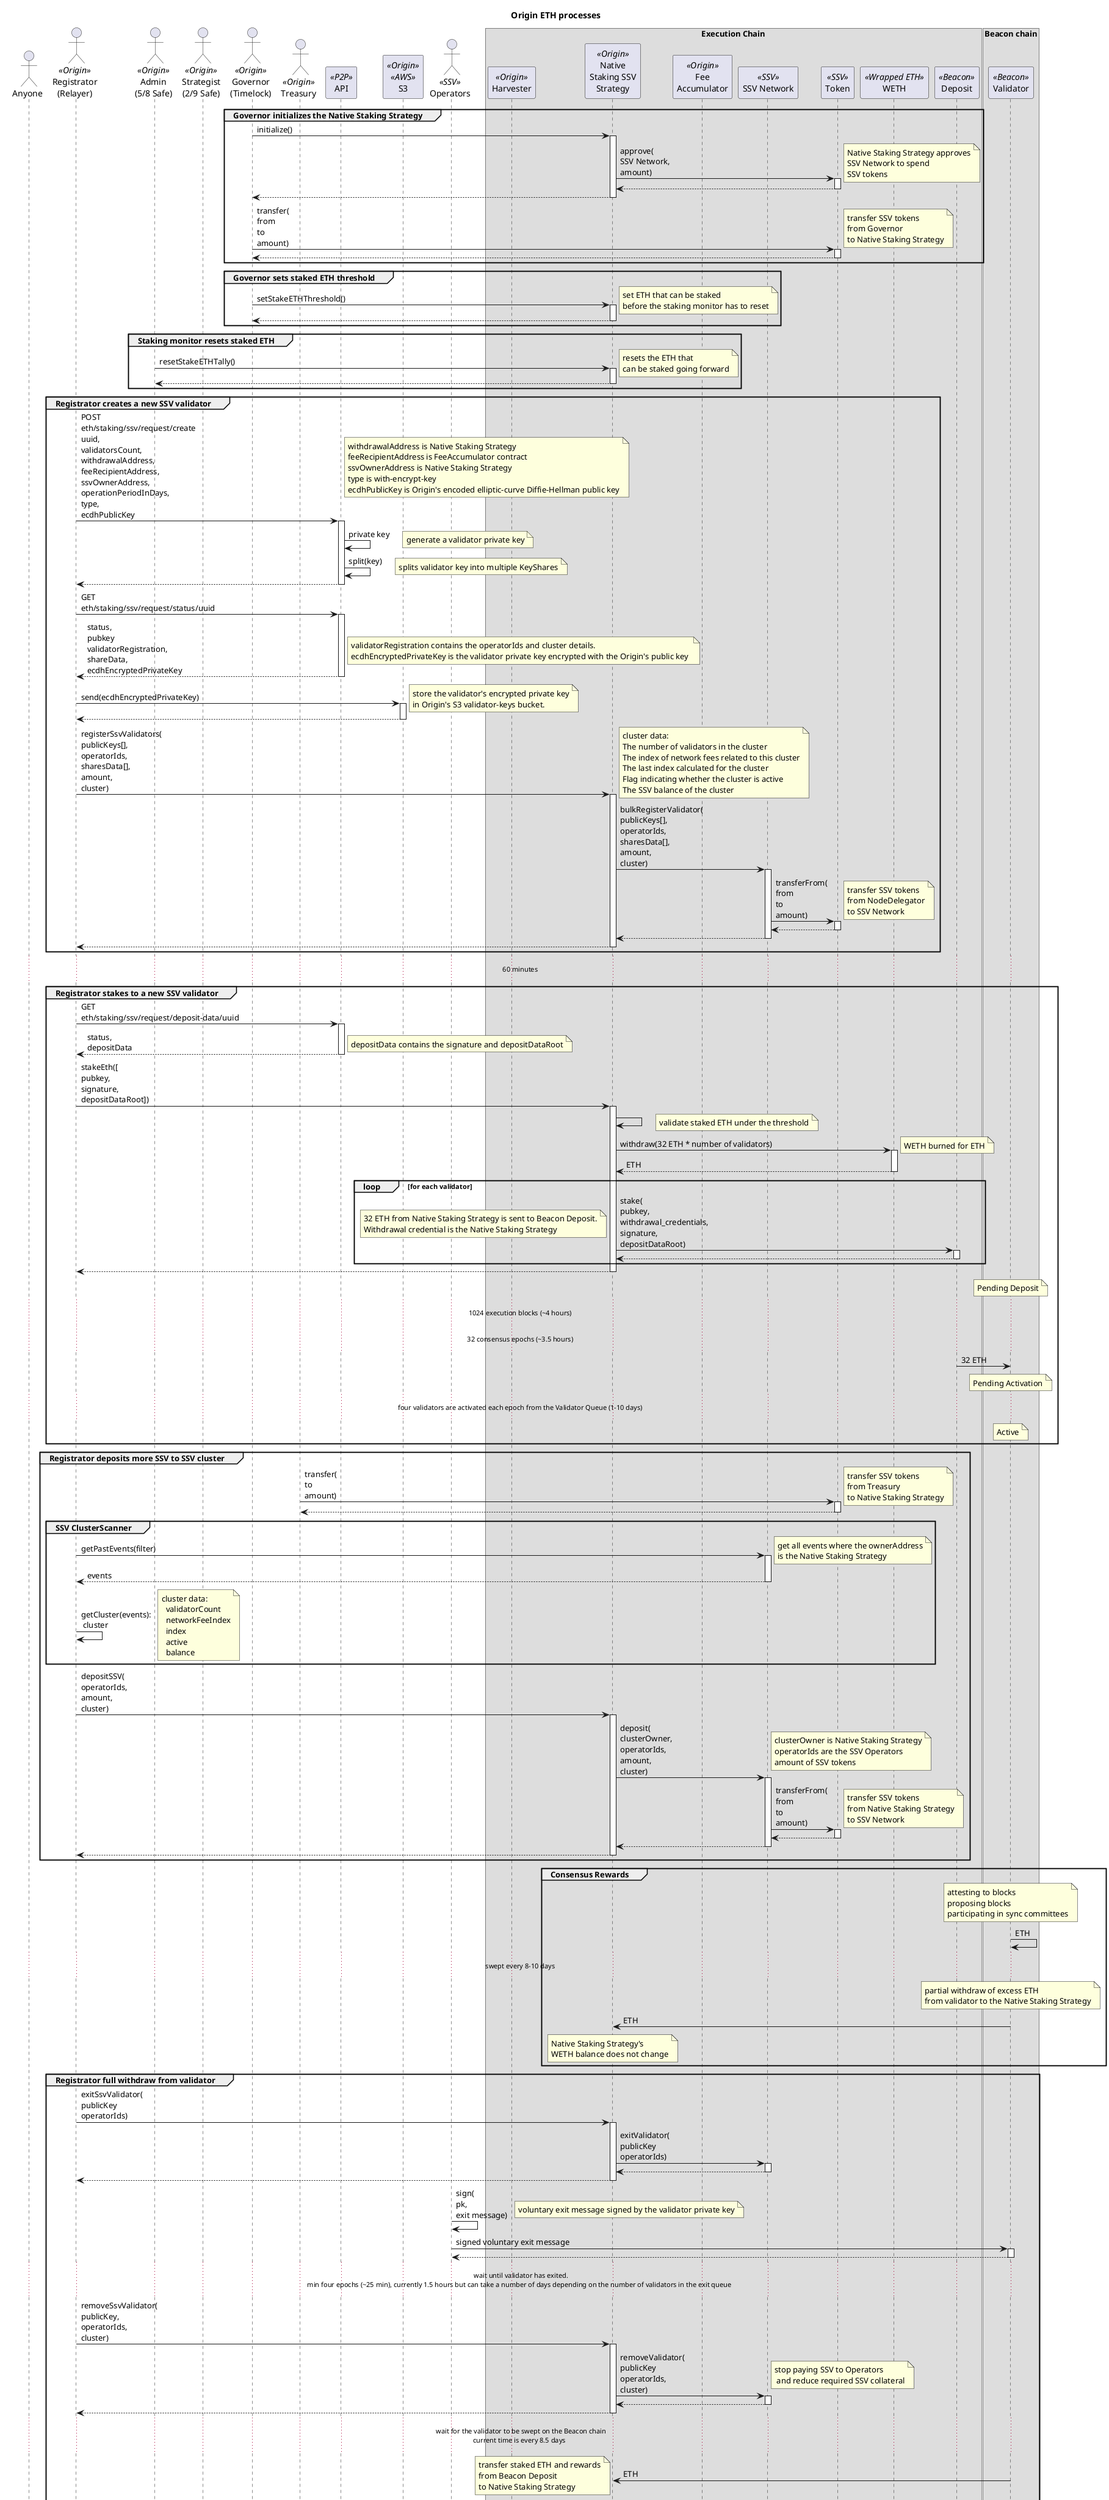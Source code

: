 @startuml

skinparam tabSize 2
hide footbox

title "Origin ETH processes"

actor "Anyone" as sender
actor "Registrator\n(Relayer)" as reg <<Origin>>
actor "Admin\n(5/8 Safe)" as admin <<Origin>>
actor "Strategist\n(2/9 Safe)" as strategist <<Origin>>
actor "Governor\n(Timelock)" as gov <<Origin>>
actor "Treasury" as treasury <<Origin>>
participant "API" as api <<P2P>>
participant "S3" as s3 <<Origin>><<AWS>>
actor "Operators" as ssvOp <<SSV>>

box "Execution Chain"
participant "Harvester" as harv <<Origin>>
participant "Native\nStaking SSV\nStrategy" as nativeStrat <<Origin>>
participant "Fee\nAccumulator" as feeAccum <<Origin>>
participant "SSV Network" as ssvNet <<SSV>>
participant "Token" as ssv <<SSV>>
participant "WETH" as weth <<Wrapped ETH>>
participant "Deposit" as dep <<Beacon>>
end box

box "Beacon chain"
participant "Validator" as val <<Beacon>>
end box

group Governor initializes the Native Staking Strategy

gov -> nativeStrat : initialize()
activate nativeStrat
nativeStrat -> ssv : approve(\nSSV Network,\namount)
activate ssv
note right : Native Staking Strategy approves\nSSV Network to spend\nSSV tokens
return
' nativeStrat -> ssvNet : setFeeRecipientAddress(\nrecipient)
' activate ssvNet
' note right : NodeDelegator set as the fee recipient
' return
return

gov -> ssv : transfer(\nfrom\nto\namount)
activate ssv
note right : transfer SSV tokens\nfrom Governor\nto Native Staking Strategy
return

end group

group Governor sets staked ETH threshold

gov -> nativeStrat : setStakeETHThreshold()
activate nativeStrat
note right: set ETH that can be staked\nbefore the staking monitor has to reset
return

end group

group Staking monitor resets staked ETH

admin -> nativeStrat : resetStakeETHTally()
activate nativeStrat
note right: resets the ETH that\ncan be staked going forward
return

end group

group Registrator creates a new SSV validator

reg -> api: POST\neth/staking/ssv/request/create\nuuid,\nvalidatorsCount,\nwithdrawalAddress,\nfeeRecipientAddress,\nssvOwnerAddress,\noperationPeriodInDays,\ntype,\necdhPublicKey
activate api
note right
withdrawalAddress is Native Staking Strategy
feeRecipientAddress is FeeAccumulator contract
ssvOwnerAddress is Native Staking Strategy
type is with-encrypt-key
ecdhPublicKey is Origin's encoded elliptic-curve Diffie-Hellman public key
end note
api -> api: private key
note right : generate a validator private key
api -> api: split(key)
note right : splits validator key into multiple KeyShares
return

reg -> api: GET\neth/staking/ssv/request/status/uuid
activate api
return status,\npubkey\nvalidatorRegistration,\nshareData,\necdhEncryptedPrivateKey
note right
validatorRegistration contains the operatorIds and cluster details.
ecdhEncryptedPrivateKey is the validator private key encrypted with the Origin's public key 
end note

reg -> s3 : send(ecdhEncryptedPrivateKey)
activate s3
note right : store the validator's encrypted private key\nin Origin's S3 validator-keys bucket.
return

reg -> nativeStrat : registerSsvValidators(\npublicKeys[],\noperatorIds,\nsharesData[],\namount,\ncluster)
activate nativeStrat
note right
cluster data:
The number of validators in the cluster
The index of network fees related to this cluster
The last index calculated for the cluster
Flag indicating whether the cluster is active
The SSV balance of the cluster
end note
nativeStrat -> ssvNet : bulkRegisterValidator(\npublicKeys[],\noperatorIds,\nsharesData[],\namount,\ncluster)
activate ssvNet
ssvNet -> ssv : transferFrom(\nfrom\nto\namount)
activate ssv
note right: transfer SSV tokens\nfrom NodeDelegator\nto SSV Network
return
return
return

end group

... 60 minutes ...

group Registrator stakes to a new SSV validator

reg -> api: GET\neth/staking/ssv/request/deposit-data/uuid
activate api
return status,\ndepositData
note right : depositData contains the signature and depositDataRoot

reg -> nativeStrat : stakeEth([\npubkey,\nsignature,\ndepositDataRoot])
activate nativeStrat
nativeStrat -> nativeStrat
note right : validate staked ETH under the threshold
nativeStrat -> weth : withdraw(32 ETH * number of validators)
activate weth
note right : WETH burned for ETH
return ETH

loop for each validator

nativeStrat -> dep : stake(\npubkey,\nwithdrawal_credentials,\nsignature,\ndepositDataRoot)
activate dep
note left
32 ETH from Native Staking Strategy is sent to Beacon Deposit.
Withdrawal credential is the Native Staking Strategy
end note
return
end
return

note over val : Pending Deposit

... 1024 execution blocks (~4 hours) ...
... 32 consensus epochs (~3.5 hours) ...

dep -> val : 32 ETH

note over val : Pending Activation

... four validators are activated each epoch from the Validator Queue (1-10 days) ...

note over val : Active

end group


group Registrator deposits more SSV to SSV cluster

treasury -> ssv : transfer(\nto\namount)
activate ssv
note right : transfer SSV tokens\nfrom Treasury\nto Native Staking Strategy
return

group SSV ClusterScanner
reg -> ssvNet : getPastEvents(filter)
activate ssvNet
note right : get all events where the ownerAddress\nis the Native Staking Strategy
return events

reg -> reg : getCluster(events):\n cluster
note right
cluster data:
  validatorCount
  networkFeeIndex
  index
  active
  balance
end note
end group

reg -> nativeStrat : depositSSV(\noperatorIds,\namount,\ncluster)
activate nativeStrat
nativeStrat -> ssvNet : deposit(\nclusterOwner,\noperatorIds,\namount,\ncluster)
activate ssvNet
note right
clusterOwner is Native Staking Strategy
operatorIds are the SSV Operators
amount of SSV tokens
end note
ssvNet -> ssv : transferFrom(\nfrom\nto\namount)
activate ssv
note right: transfer SSV tokens\nfrom Native Staking Strategy\nto SSV Network
return
return
return
end group

group Consensus Rewards

note over val
attesting to blocks
proposing blocks
participating in sync committees
end note
val -> val : ETH

... swept every 8-10 days ...

note over val : partial withdraw of excess ETH\nfrom validator to the Native Staking Strategy
val -> nativeStrat : ETH

note over nativeStrat : Native Staking Strategy's\nWETH balance does not change

end group

group Registrator full withdraw from validator

reg -> nativeStrat : exitSsvValidator(\npublicKey\noperatorIds)
activate nativeStrat
nativeStrat -> ssvNet : exitValidator(\npublicKey\noperatorIds)
activate ssvNet
return
return

ssvOp -> ssvOp : sign(\npk,\nexit message)
note right : voluntary exit message signed by the validator private key
ssvOp -> val : signed voluntary exit message
activate val
return

... wait until validator has exited.\nmin four epochs (~25 min), currently 1.5 hours but can take a number of days depending on the number of validators in the exit queue ...

reg -> nativeStrat : removeSsvValidator(\npublicKey,\noperatorIds,\ncluster)
activate nativeStrat
nativeStrat -> ssvNet : removeValidator(\npublicKey\noperatorIds,\ncluster)
activate ssvNet
note right : stop paying SSV to Operators\n and reduce required SSV collateral
return
return

... wait for the validator to be swept on the Beacon chain\ncurrent time is every 8.5 days ...

val -> nativeStrat : ETH
note left : transfer staked ETH and rewards\nfrom Beacon Deposit\nto Native Staking Strategy

note over nativeStrat : Native Staking Strategy's\nWETH balance does not change

end group

group Registrator does accounting of consensus rewards and validator withdrawals

reg -> nativeStrat : doAccounting()
activate nativeStrat

note over nativeStrat
ETH received since last accounting = current ETH balance - previous consensus rewards
validator withdrawals = ETH received / 32 ETH
end note

nativeStrat -> weth : deposit(\nwithdrawn ETH)
activate weth
note left : convert ETH from full withdrawals to WETH
return

nativeStrat -> weth : transfer(\nvault,\nwithdrawn ETH)
activate weth
note left : transfer withdrawn WETH\nfrom Native Staking Strategy\nto OETH Vault
return

note over nativeStrat
Add remaining ETH to consensus rewards.
ETH from consensus rewards stays in the Native Staking Strategy.
end note

return accounting valid flag

end group

group Execution Rewards

sender -> feeAccum : ETH
note right : tx fees and MEV rewards

note over nativeStrat : Native Staking Strategy's\nWETH balance does not change

end group

group Harvester collects ETH rewards

sender -> harv : harvestAndSwap(\nstrtaegy)
activate harv
harv -> nativeStrat : collectRewardTokens()
activate nativeStrat

nativeStrat -> feeAccum : collect()
activate feeAccum
feeAccum -> nativeStrat : ETH
note right : send all execution rewards in the FeeAccumulator\nto the Native Staking Stragegy
return execution rewards

note over nativeStrat : total rewards = execution rewards + consensus rewards

note over nativeStrat : reset consensus rewards to zero

nativeStrat -> weth : deposit(\ntotal rewards)
activate weth
note left : convert ETH rewards to WETH
return

nativeStrat -> weth : transfer(\nHarvester,\ntotal ETH rewards)
activate weth
note left : transfer rewards as WETH\nfrom Native Staking Strategy\nto Harvester
return

return
return

end group


group Strategist pauses Native Staking Strategy

strategist -> nativeStrat : pause()
activate nativeStrat
return

end group

group Strategist unpauses Native Staking Strategy

strategist -> nativeStrat : manuallyFixAccounting(0, 0, 0)
activate nativeStrat
note right : params _validatorsDelta, _consensusRewardsDelta\nand _ethToVaultAmount all set to zero
nativeStrat -> nativeStrat
note right : unpause
return

end group

@enduml
